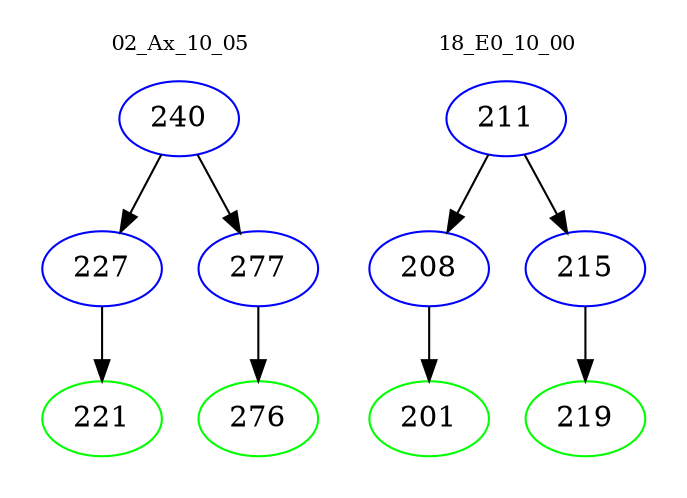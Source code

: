 digraph{
subgraph cluster_0 {
color = white
label = "02_Ax_10_05";
fontsize=10;
T0_240 [label="240", color="blue"]
T0_240 -> T0_227 [color="black"]
T0_227 [label="227", color="blue"]
T0_227 -> T0_221 [color="black"]
T0_221 [label="221", color="green"]
T0_240 -> T0_277 [color="black"]
T0_277 [label="277", color="blue"]
T0_277 -> T0_276 [color="black"]
T0_276 [label="276", color="green"]
}
subgraph cluster_1 {
color = white
label = "18_E0_10_00";
fontsize=10;
T1_211 [label="211", color="blue"]
T1_211 -> T1_208 [color="black"]
T1_208 [label="208", color="blue"]
T1_208 -> T1_201 [color="black"]
T1_201 [label="201", color="green"]
T1_211 -> T1_215 [color="black"]
T1_215 [label="215", color="blue"]
T1_215 -> T1_219 [color="black"]
T1_219 [label="219", color="green"]
}
}
